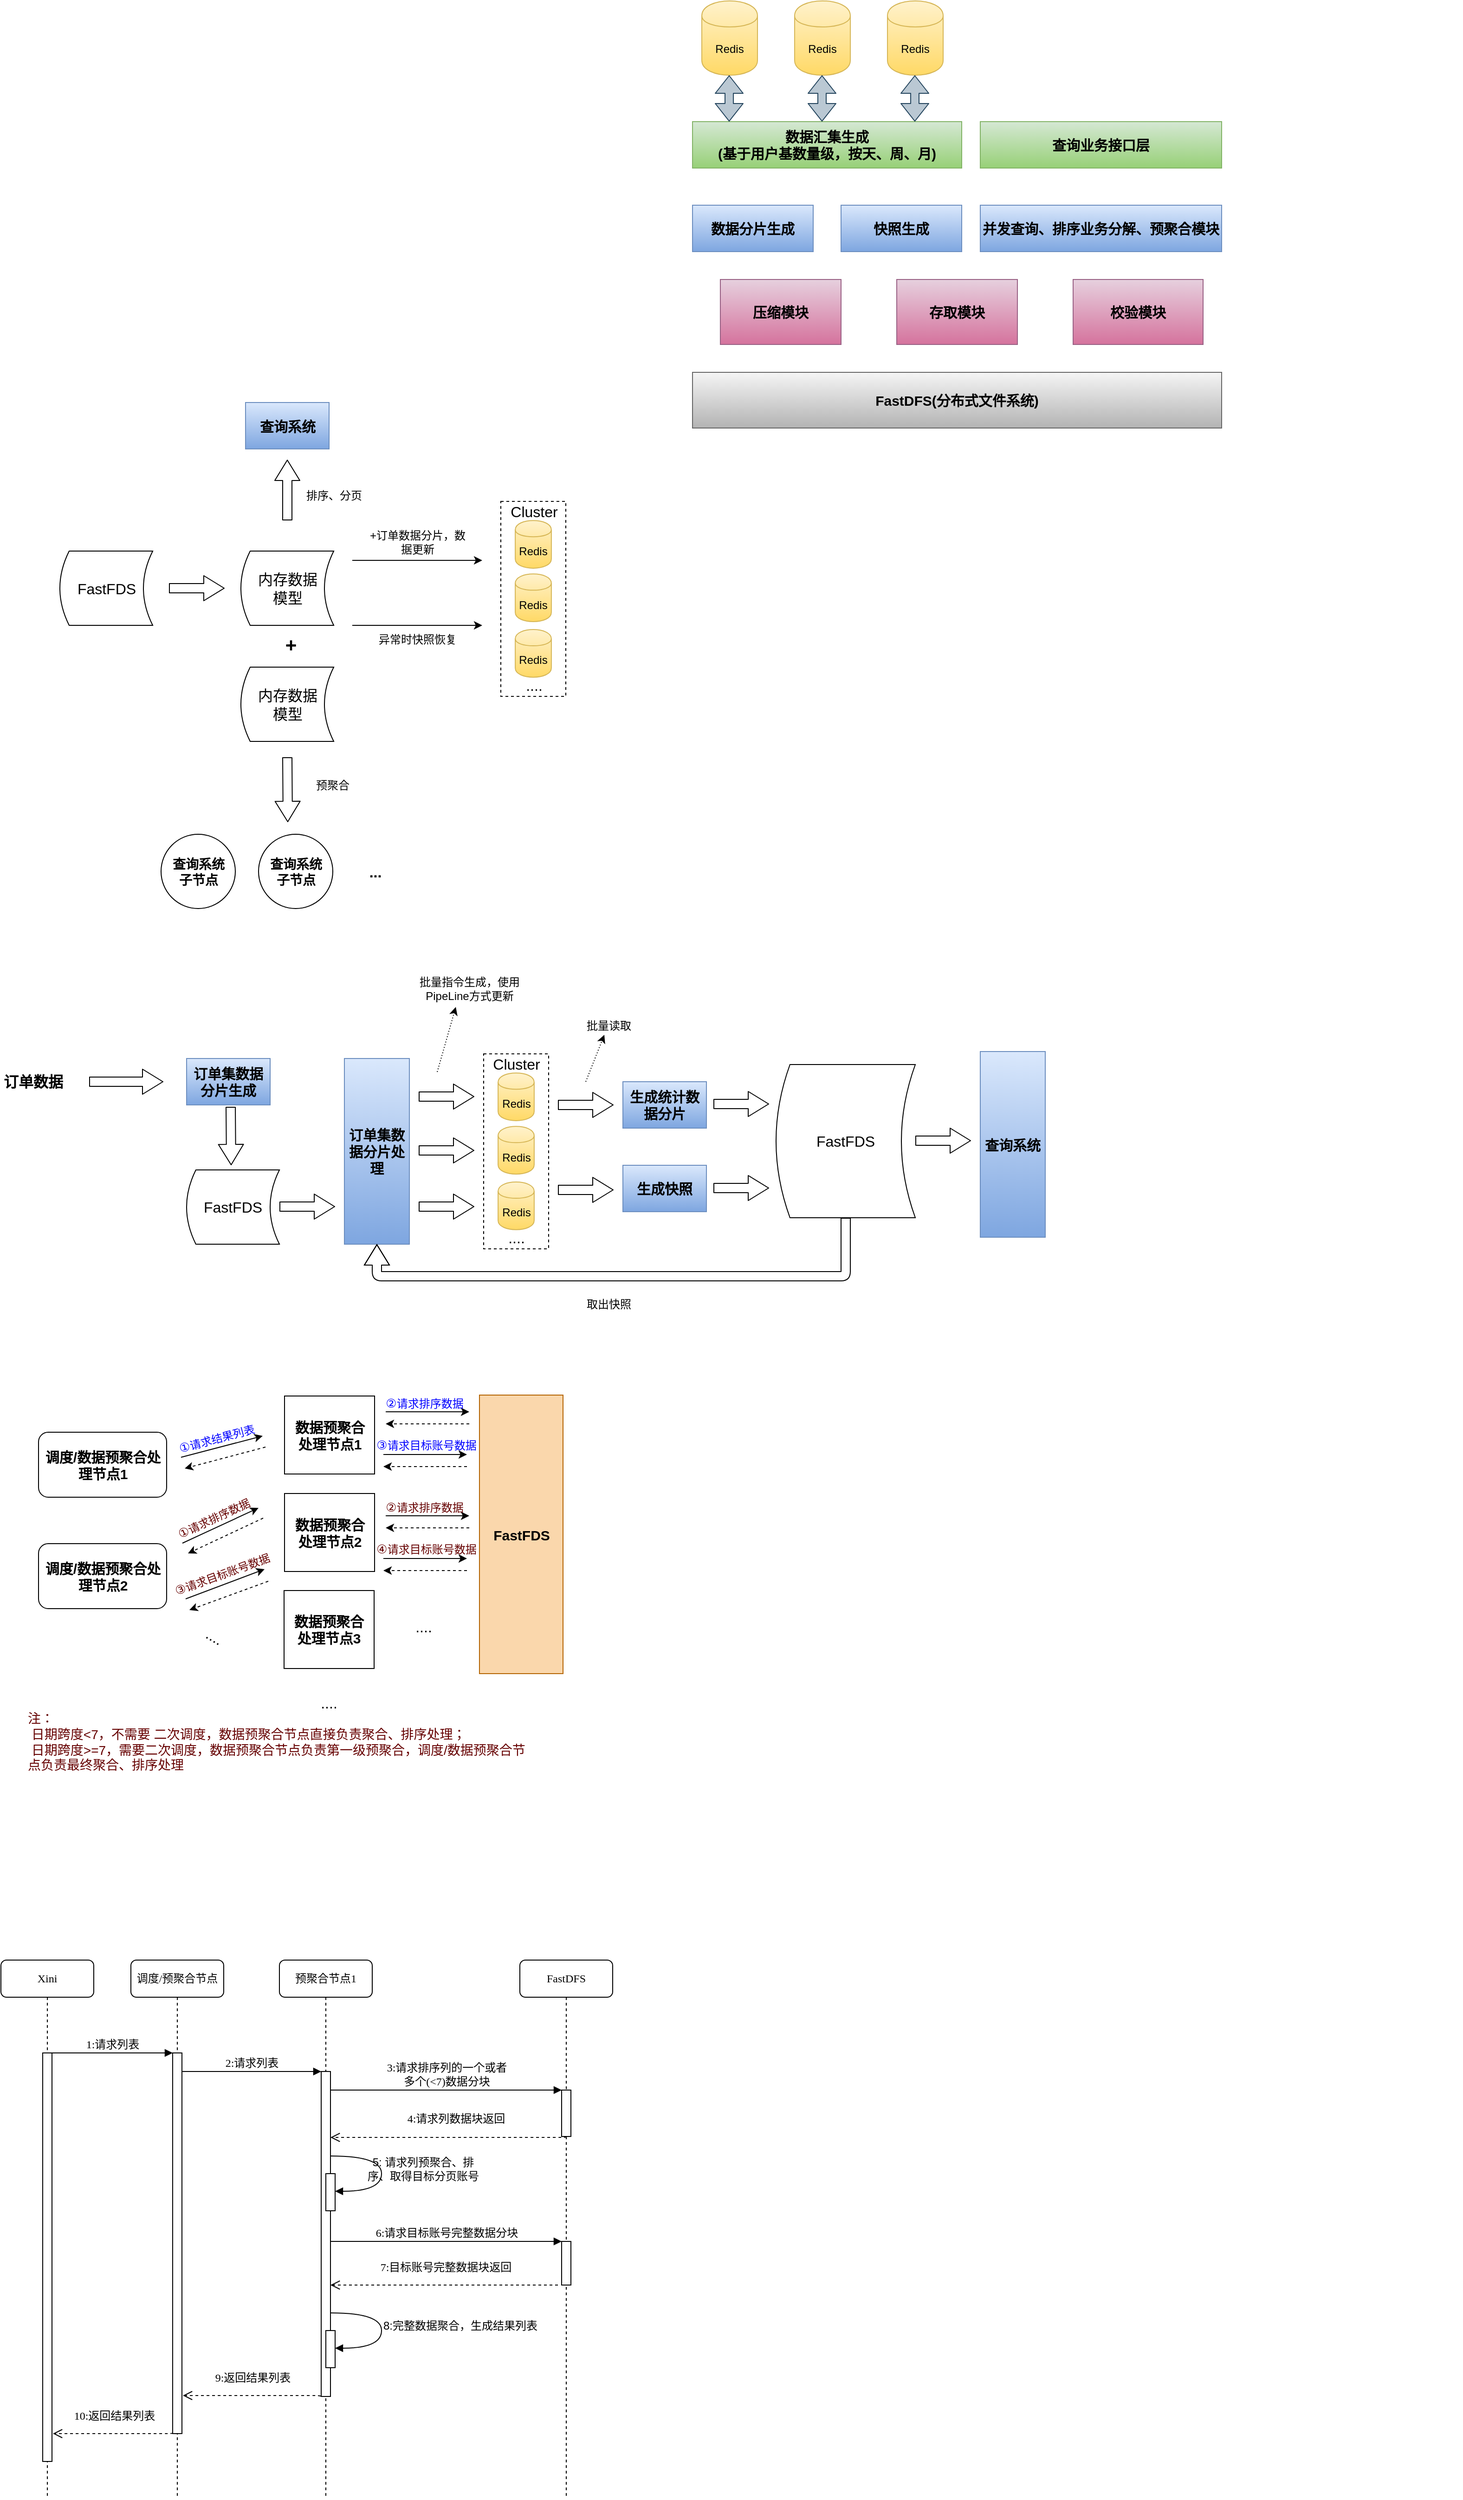 <mxfile version="11.0.1" type="github"><diagram name="Page-1" id="0783ab3e-0a74-02c8-0abd-f7b4e66b4bec"><mxGraphModel dx="1426" dy="826" grid="1" gridSize="10" guides="1" tooltips="1" connect="1" arrows="1" fold="1" page="1" pageScale="1" pageWidth="850" pageHeight="1100" background="#ffffff" math="0" shadow="0"><root><mxCell id="0"/><mxCell id="1" parent="0"/><mxCell id="mqlZycNvwAWosEQCrqFK-17" value="" style="group" parent="1" vertex="1" connectable="0"><mxGeometry x="840" y="5" width="570" height="460" as="geometry"/></mxCell><mxCell id="mqlZycNvwAWosEQCrqFK-1" value="&lt;b&gt;&lt;font style=&quot;font-size: 15px&quot;&gt;FastDFS(分布式文件系统)&lt;/font&gt;&lt;/b&gt;" style="rounded=0;whiteSpace=wrap;html=1;gradientColor=#b3b3b3;fillColor=#f5f5f5;strokeColor=#666666;" parent="mqlZycNvwAWosEQCrqFK-17" vertex="1"><mxGeometry y="400" width="570" height="60" as="geometry"/></mxCell><mxCell id="mqlZycNvwAWosEQCrqFK-2" value="&lt;font style=&quot;font-size: 15px&quot;&gt;&lt;b&gt;存取模块&lt;/b&gt;&lt;/font&gt;" style="rounded=0;whiteSpace=wrap;html=1;fillColor=#e6d0de;gradientColor=#d5739d;strokeColor=#996185;" parent="mqlZycNvwAWosEQCrqFK-17" vertex="1"><mxGeometry x="220" y="300" width="130" height="70" as="geometry"/></mxCell><mxCell id="mqlZycNvwAWosEQCrqFK-3" value="&lt;font style=&quot;font-size: 15px&quot;&gt;&lt;b&gt;压缩模块&lt;/b&gt;&lt;/font&gt;" style="rounded=0;whiteSpace=wrap;html=1;fillColor=#e6d0de;gradientColor=#d5739d;strokeColor=#996185;" parent="mqlZycNvwAWosEQCrqFK-17" vertex="1"><mxGeometry x="30" y="300" width="130" height="70" as="geometry"/></mxCell><mxCell id="mqlZycNvwAWosEQCrqFK-4" value="&lt;font style=&quot;font-size: 15px&quot;&gt;&lt;b&gt;校验模块&lt;/b&gt;&lt;/font&gt;" style="rounded=0;whiteSpace=wrap;html=1;fillColor=#e6d0de;gradientColor=#d5739d;strokeColor=#996185;" parent="mqlZycNvwAWosEQCrqFK-17" vertex="1"><mxGeometry x="410" y="300" width="140" height="70" as="geometry"/></mxCell><mxCell id="mqlZycNvwAWosEQCrqFK-5" value="&lt;b&gt;&lt;font style=&quot;font-size: 15px&quot;&gt;并发查询、排序业务分解、预聚合模块&lt;/font&gt;&lt;/b&gt;" style="rounded=0;whiteSpace=wrap;html=1;gradientColor=#7ea6e0;fillColor=#dae8fc;strokeColor=#6c8ebf;" parent="mqlZycNvwAWosEQCrqFK-17" vertex="1"><mxGeometry x="310" y="220" width="260" height="50" as="geometry"/></mxCell><mxCell id="mqlZycNvwAWosEQCrqFK-6" value="&lt;b&gt;&lt;font style=&quot;font-size: 15px&quot;&gt;查询业务接口层&lt;/font&gt;&lt;/b&gt;" style="rounded=0;whiteSpace=wrap;html=1;fillColor=#d5e8d4;strokeColor=#82b366;gradientColor=#97d077;" parent="mqlZycNvwAWosEQCrqFK-17" vertex="1"><mxGeometry x="310" y="130" width="260" height="50" as="geometry"/></mxCell><mxCell id="mqlZycNvwAWosEQCrqFK-8" value="&lt;span style=&quot;font-size: 15px&quot;&gt;&lt;b&gt;数据分片生成&lt;/b&gt;&lt;/span&gt;" style="rounded=0;whiteSpace=wrap;html=1;fillColor=#dae8fc;strokeColor=#6c8ebf;gradientColor=#7ea6e0;" parent="mqlZycNvwAWosEQCrqFK-17" vertex="1"><mxGeometry y="220" width="130" height="50" as="geometry"/></mxCell><mxCell id="mqlZycNvwAWosEQCrqFK-9" value="&lt;b&gt;&lt;font style=&quot;font-size: 15px&quot;&gt;数据汇集生成&lt;br&gt;&lt;/font&gt;&lt;/b&gt;&lt;b style=&quot;font-size: 15px&quot;&gt;(基于用户基数量级，按天、周、月)&lt;/b&gt;" style="rounded=0;whiteSpace=wrap;html=1;fillColor=#d5e8d4;strokeColor=#82b366;gradientColor=#97d077;" parent="mqlZycNvwAWosEQCrqFK-17" vertex="1"><mxGeometry y="130" width="290" height="50" as="geometry"/></mxCell><mxCell id="mqlZycNvwAWosEQCrqFK-10" value="&lt;span style=&quot;font-size: 15px&quot;&gt;&lt;b&gt;快照生成&lt;/b&gt;&lt;/span&gt;" style="rounded=0;whiteSpace=wrap;html=1;fillColor=#dae8fc;strokeColor=#6c8ebf;gradientColor=#7ea6e0;" parent="mqlZycNvwAWosEQCrqFK-17" vertex="1"><mxGeometry x="160" y="220" width="130" height="50" as="geometry"/></mxCell><mxCell id="mqlZycNvwAWosEQCrqFK-11" value="Redis" style="shape=cylinder;whiteSpace=wrap;html=1;boundedLbl=1;backgroundOutline=1;fillColor=#fff2cc;strokeColor=#d6b656;gradientColor=#ffd966;" parent="mqlZycNvwAWosEQCrqFK-17" vertex="1"><mxGeometry x="10" width="60" height="80" as="geometry"/></mxCell><mxCell id="mqlZycNvwAWosEQCrqFK-12" value="&lt;span style=&quot;white-space: normal&quot;&gt;Redis&lt;/span&gt;" style="shape=cylinder;whiteSpace=wrap;html=1;boundedLbl=1;backgroundOutline=1;fillColor=#fff2cc;strokeColor=#d6b656;gradientColor=#ffd966;" parent="mqlZycNvwAWosEQCrqFK-17" vertex="1"><mxGeometry x="110" width="60" height="80" as="geometry"/></mxCell><mxCell id="mqlZycNvwAWosEQCrqFK-13" value="&lt;span style=&quot;white-space: normal&quot;&gt;Redis&lt;/span&gt;" style="shape=cylinder;whiteSpace=wrap;html=1;boundedLbl=1;backgroundOutline=1;fillColor=#fff2cc;strokeColor=#d6b656;gradientColor=#ffd966;" parent="mqlZycNvwAWosEQCrqFK-17" vertex="1"><mxGeometry x="210" width="60" height="80" as="geometry"/></mxCell><mxCell id="mqlZycNvwAWosEQCrqFK-14" value="" style="shape=flexArrow;endArrow=classic;startArrow=classic;html=1;width=9;endSize=6;fillColor=#bac8d3;strokeColor=#23445d;" parent="mqlZycNvwAWosEQCrqFK-17" edge="1"><mxGeometry width="50" height="50" relative="1" as="geometry"><mxPoint x="39.5" y="130" as="sourcePoint"/><mxPoint x="39.5" y="80" as="targetPoint"/></mxGeometry></mxCell><mxCell id="mqlZycNvwAWosEQCrqFK-15" value="" style="shape=flexArrow;endArrow=classic;startArrow=classic;html=1;width=9;endSize=6;fillColor=#bac8d3;strokeColor=#23445d;" parent="mqlZycNvwAWosEQCrqFK-17" edge="1"><mxGeometry width="50" height="50" relative="1" as="geometry"><mxPoint x="139.5" y="130" as="sourcePoint"/><mxPoint x="139.5" y="80" as="targetPoint"/></mxGeometry></mxCell><mxCell id="mqlZycNvwAWosEQCrqFK-16" value="" style="shape=flexArrow;endArrow=classic;startArrow=classic;html=1;width=9;endSize=6;fillColor=#bac8d3;strokeColor=#23445d;" parent="mqlZycNvwAWosEQCrqFK-17" edge="1"><mxGeometry width="50" height="50" relative="1" as="geometry"><mxPoint x="239.5" y="130" as="sourcePoint"/><mxPoint x="239.5" y="80" as="targetPoint"/></mxGeometry></mxCell><mxCell id="mqlZycNvwAWosEQCrqFK-73" value="" style="group" parent="1" vertex="1" connectable="0"><mxGeometry x="95" y="1058.5" width="1574" height="1028" as="geometry"/></mxCell><mxCell id="mqlZycNvwAWosEQCrqFK-19" value="" style="shape=flexArrow;endArrow=classic;html=1;endWidth=16;endSize=7;" parent="mqlZycNvwAWosEQCrqFK-73" edge="1"><mxGeometry width="50" height="50" relative="1" as="geometry"><mxPoint x="95" y="110.5" as="sourcePoint"/><mxPoint x="175" y="110.5" as="targetPoint"/></mxGeometry></mxCell><mxCell id="mqlZycNvwAWosEQCrqFK-20" value="订单数据" style="text;html=1;strokeColor=none;fillColor=none;align=center;verticalAlign=middle;whiteSpace=wrap;rounded=0;fontSize=16;fontStyle=1" parent="mqlZycNvwAWosEQCrqFK-73" vertex="1"><mxGeometry y="100.5" width="70" height="20" as="geometry"/></mxCell><mxCell id="mqlZycNvwAWosEQCrqFK-37" value="&lt;span style=&quot;font-size: 15px&quot;&gt;&lt;b&gt;订单集数据分片生成&lt;/b&gt;&lt;/span&gt;" style="rounded=0;whiteSpace=wrap;html=1;fillColor=#dae8fc;strokeColor=#6c8ebf;gradientColor=#7ea6e0;" parent="mqlZycNvwAWosEQCrqFK-73" vertex="1"><mxGeometry x="200" y="85.5" width="90" height="50" as="geometry"/></mxCell><mxCell id="mqlZycNvwAWosEQCrqFK-39" value="FastFDS" style="shape=dataStorage;whiteSpace=wrap;html=1;fillColor=none;gradientColor=none;fontSize=16;" parent="mqlZycNvwAWosEQCrqFK-73" vertex="1"><mxGeometry x="200" y="205.5" width="100" height="80" as="geometry"/></mxCell><mxCell id="mqlZycNvwAWosEQCrqFK-42" value="" style="shape=flexArrow;endArrow=classic;html=1;endWidth=16;endSize=7;" parent="mqlZycNvwAWosEQCrqFK-73" edge="1"><mxGeometry width="50" height="50" relative="1" as="geometry"><mxPoint x="247.5" y="137.5" as="sourcePoint"/><mxPoint x="248" y="200.5" as="targetPoint"/></mxGeometry></mxCell><mxCell id="mqlZycNvwAWosEQCrqFK-43" value="&lt;span style=&quot;font-size: 15px&quot;&gt;&lt;b&gt;订单集数据分片处理&lt;/b&gt;&lt;/span&gt;" style="rounded=0;whiteSpace=wrap;html=1;fillColor=#dae8fc;strokeColor=#6c8ebf;gradientColor=#7ea6e0;" parent="mqlZycNvwAWosEQCrqFK-73" vertex="1"><mxGeometry x="370" y="85.5" width="70" height="200" as="geometry"/></mxCell><mxCell id="mqlZycNvwAWosEQCrqFK-51" value="" style="group" parent="mqlZycNvwAWosEQCrqFK-73" vertex="1" connectable="0"><mxGeometry x="520" y="80.5" width="70" height="210" as="geometry"/></mxCell><mxCell id="mqlZycNvwAWosEQCrqFK-44" value="Redis" style="shape=cylinder;whiteSpace=wrap;html=1;boundedLbl=1;backgroundOutline=1;fillColor=#fff2cc;strokeColor=#d6b656;gradientColor=#ffd966;" parent="mqlZycNvwAWosEQCrqFK-51" vertex="1"><mxGeometry x="15.556" y="20.611" width="38.889" height="51.333" as="geometry"/></mxCell><mxCell id="mqlZycNvwAWosEQCrqFK-45" value="Redis" style="shape=cylinder;whiteSpace=wrap;html=1;boundedLbl=1;backgroundOutline=1;fillColor=#fff2cc;strokeColor=#d6b656;gradientColor=#ffd966;" parent="mqlZycNvwAWosEQCrqFK-51" vertex="1"><mxGeometry x="15.556" y="78.167" width="38.889" height="51.333" as="geometry"/></mxCell><mxCell id="mqlZycNvwAWosEQCrqFK-46" value="Redis" style="shape=cylinder;whiteSpace=wrap;html=1;boundedLbl=1;backgroundOutline=1;fillColor=#fff2cc;strokeColor=#d6b656;gradientColor=#ffd966;" parent="mqlZycNvwAWosEQCrqFK-51" vertex="1"><mxGeometry x="15.556" y="138.056" width="38.889" height="51.333" as="geometry"/></mxCell><mxCell id="mqlZycNvwAWosEQCrqFK-47" value="" style="rounded=0;whiteSpace=wrap;html=1;fillColor=none;gradientColor=none;fontSize=16;dashed=1;" parent="mqlZycNvwAWosEQCrqFK-51" vertex="1"><mxGeometry width="70" height="210" as="geometry"/></mxCell><mxCell id="mqlZycNvwAWosEQCrqFK-48" value="...." style="text;html=1;strokeColor=none;fillColor=none;align=center;verticalAlign=middle;whiteSpace=wrap;rounded=0;dashed=1;fontSize=16;" parent="mqlZycNvwAWosEQCrqFK-51" vertex="1"><mxGeometry x="20.222" y="189.778" width="31.111" height="15.556" as="geometry"/></mxCell><mxCell id="mqlZycNvwAWosEQCrqFK-50" value="Cluster" style="text;html=1;strokeColor=none;fillColor=none;align=center;verticalAlign=middle;whiteSpace=wrap;rounded=0;dashed=1;fontSize=16;" parent="mqlZycNvwAWosEQCrqFK-51" vertex="1"><mxGeometry x="20.222" y="3.5" width="31.111" height="15.556" as="geometry"/></mxCell><mxCell id="mqlZycNvwAWosEQCrqFK-52" value="" style="shape=flexArrow;endArrow=classic;html=1;endWidth=16;endSize=7;" parent="mqlZycNvwAWosEQCrqFK-73" edge="1"><mxGeometry width="50" height="50" relative="1" as="geometry"><mxPoint x="450" y="126.5" as="sourcePoint"/><mxPoint x="510" y="126.5" as="targetPoint"/></mxGeometry></mxCell><mxCell id="mqlZycNvwAWosEQCrqFK-53" value="" style="shape=flexArrow;endArrow=classic;html=1;endWidth=16;endSize=7;" parent="mqlZycNvwAWosEQCrqFK-73" edge="1"><mxGeometry width="50" height="50" relative="1" as="geometry"><mxPoint x="450" y="184.5" as="sourcePoint"/><mxPoint x="510" y="184.5" as="targetPoint"/></mxGeometry></mxCell><mxCell id="mqlZycNvwAWosEQCrqFK-54" value="" style="shape=flexArrow;endArrow=classic;html=1;endWidth=16;endSize=7;" parent="mqlZycNvwAWosEQCrqFK-73" edge="1"><mxGeometry width="50" height="50" relative="1" as="geometry"><mxPoint x="450" y="245" as="sourcePoint"/><mxPoint x="510" y="245" as="targetPoint"/></mxGeometry></mxCell><mxCell id="mqlZycNvwAWosEQCrqFK-55" value="" style="shape=flexArrow;endArrow=classic;html=1;endWidth=16;endSize=7;" parent="mqlZycNvwAWosEQCrqFK-73" edge="1"><mxGeometry width="50" height="50" relative="1" as="geometry"><mxPoint x="300" y="245" as="sourcePoint"/><mxPoint x="360" y="245" as="targetPoint"/></mxGeometry></mxCell><mxCell id="mqlZycNvwAWosEQCrqFK-56" value="" style="endArrow=classic;html=1;fontSize=16;dashed=1;dashPattern=1 2;" parent="mqlZycNvwAWosEQCrqFK-73" edge="1"><mxGeometry width="50" height="50" relative="1" as="geometry"><mxPoint x="470" y="100" as="sourcePoint"/><mxPoint x="490" y="30" as="targetPoint"/></mxGeometry></mxCell><mxCell id="mqlZycNvwAWosEQCrqFK-58" value="批量指令生成，使用PipeLine方式更新" style="text;html=1;strokeColor=none;fillColor=none;align=center;verticalAlign=middle;whiteSpace=wrap;rounded=0;dashed=1;fontSize=12;" parent="mqlZycNvwAWosEQCrqFK-73" vertex="1"><mxGeometry x="450" width="110" height="20" as="geometry"/></mxCell><mxCell id="mqlZycNvwAWosEQCrqFK-59" value="FastFDS" style="shape=dataStorage;whiteSpace=wrap;html=1;fillColor=none;gradientColor=none;fontSize=16;" parent="mqlZycNvwAWosEQCrqFK-73" vertex="1"><mxGeometry x="835" y="92" width="150" height="165" as="geometry"/></mxCell><mxCell id="mqlZycNvwAWosEQCrqFK-60" value="&lt;span style=&quot;font-size: 15px&quot;&gt;&lt;b&gt;生成快照&lt;/b&gt;&lt;/span&gt;" style="rounded=0;whiteSpace=wrap;html=1;fillColor=#dae8fc;strokeColor=#6c8ebf;gradientColor=#7ea6e0;" parent="mqlZycNvwAWosEQCrqFK-73" vertex="1"><mxGeometry x="670" y="200.5" width="90" height="50" as="geometry"/></mxCell><mxCell id="mqlZycNvwAWosEQCrqFK-61" value="&lt;span style=&quot;font-size: 15px&quot;&gt;&lt;b&gt;生成统计数据分片&lt;/b&gt;&lt;/span&gt;" style="rounded=0;whiteSpace=wrap;html=1;fillColor=#dae8fc;strokeColor=#6c8ebf;gradientColor=#7ea6e0;" parent="mqlZycNvwAWosEQCrqFK-73" vertex="1"><mxGeometry x="670" y="110.5" width="90" height="50" as="geometry"/></mxCell><mxCell id="mqlZycNvwAWosEQCrqFK-63" value="" style="shape=flexArrow;endArrow=classic;html=1;endWidth=16;endSize=7;" parent="mqlZycNvwAWosEQCrqFK-73" edge="1"><mxGeometry width="50" height="50" relative="1" as="geometry"><mxPoint x="600" y="135.5" as="sourcePoint"/><mxPoint x="660" y="135.5" as="targetPoint"/></mxGeometry></mxCell><mxCell id="mqlZycNvwAWosEQCrqFK-64" value="" style="shape=flexArrow;endArrow=classic;html=1;endWidth=16;endSize=7;" parent="mqlZycNvwAWosEQCrqFK-73" edge="1"><mxGeometry width="50" height="50" relative="1" as="geometry"><mxPoint x="600" y="227" as="sourcePoint"/><mxPoint x="660" y="227" as="targetPoint"/></mxGeometry></mxCell><mxCell id="mqlZycNvwAWosEQCrqFK-65" value="" style="endArrow=classic;html=1;fontSize=16;dashed=1;dashPattern=1 2;" parent="mqlZycNvwAWosEQCrqFK-73" edge="1"><mxGeometry width="50" height="50" relative="1" as="geometry"><mxPoint x="630" y="110.5" as="sourcePoint"/><mxPoint x="650" y="60" as="targetPoint"/></mxGeometry></mxCell><mxCell id="mqlZycNvwAWosEQCrqFK-66" value="批量读取" style="text;html=1;strokeColor=none;fillColor=none;align=center;verticalAlign=middle;whiteSpace=wrap;rounded=0;dashed=1;fontSize=12;" parent="mqlZycNvwAWosEQCrqFK-73" vertex="1"><mxGeometry x="620" y="40" width="70" height="20" as="geometry"/></mxCell><mxCell id="mqlZycNvwAWosEQCrqFK-67" value="" style="shape=flexArrow;endArrow=classic;html=1;endWidth=16;endSize=7;" parent="mqlZycNvwAWosEQCrqFK-73" edge="1"><mxGeometry width="50" height="50" relative="1" as="geometry"><mxPoint x="767.5" y="225" as="sourcePoint"/><mxPoint x="827.5" y="225" as="targetPoint"/></mxGeometry></mxCell><mxCell id="mqlZycNvwAWosEQCrqFK-68" value="" style="shape=flexArrow;endArrow=classic;html=1;endWidth=16;endSize=7;" parent="mqlZycNvwAWosEQCrqFK-73" edge="1"><mxGeometry width="50" height="50" relative="1" as="geometry"><mxPoint x="767.5" y="134.5" as="sourcePoint"/><mxPoint x="827.5" y="134.5" as="targetPoint"/></mxGeometry></mxCell><mxCell id="mqlZycNvwAWosEQCrqFK-69" value="" style="shape=flexArrow;endArrow=classic;html=1;endWidth=16;endSize=7;exitX=0.5;exitY=1;exitDx=0;exitDy=0;entryX=0.5;entryY=1;entryDx=0;entryDy=0;" parent="mqlZycNvwAWosEQCrqFK-73" source="mqlZycNvwAWosEQCrqFK-59" target="mqlZycNvwAWosEQCrqFK-43" edge="1"><mxGeometry width="50" height="50" relative="1" as="geometry"><mxPoint x="675" y="330" as="sourcePoint"/><mxPoint x="755" y="330" as="targetPoint"/><Array as="points"><mxPoint x="910" y="320"/><mxPoint x="660" y="320"/><mxPoint x="405" y="320"/></Array></mxGeometry></mxCell><mxCell id="mqlZycNvwAWosEQCrqFK-70" value="取出快照" style="text;html=1;strokeColor=none;fillColor=none;align=center;verticalAlign=middle;whiteSpace=wrap;rounded=0;dashed=1;fontSize=12;" parent="mqlZycNvwAWosEQCrqFK-73" vertex="1"><mxGeometry x="620" y="340" width="70" height="20" as="geometry"/></mxCell><mxCell id="mqlZycNvwAWosEQCrqFK-71" value="&lt;span style=&quot;font-size: 15px&quot;&gt;&lt;b&gt;查询系统&lt;/b&gt;&lt;/span&gt;" style="rounded=0;whiteSpace=wrap;html=1;fillColor=#dae8fc;strokeColor=#6c8ebf;gradientColor=#7ea6e0;" parent="mqlZycNvwAWosEQCrqFK-73" vertex="1"><mxGeometry x="1055" y="78" width="70" height="200" as="geometry"/></mxCell><mxCell id="mqlZycNvwAWosEQCrqFK-72" value="" style="shape=flexArrow;endArrow=classic;html=1;endWidth=16;endSize=7;" parent="mqlZycNvwAWosEQCrqFK-73" edge="1"><mxGeometry width="50" height="50" relative="1" as="geometry"><mxPoint x="985" y="174" as="sourcePoint"/><mxPoint x="1045" y="174" as="targetPoint"/></mxGeometry></mxCell><mxCell id="r1ixMxYUY5aXIbaSl_SM-2" value="" style="group" vertex="1" connectable="0" parent="mqlZycNvwAWosEQCrqFK-73"><mxGeometry y="1056.5" width="659" height="580" as="geometry"/></mxCell><mxCell id="r1ixMxYUY5aXIbaSl_SM-3" value="调度/预聚合节点" style="shape=umlLifeline;perimeter=lifelinePerimeter;whiteSpace=wrap;html=1;container=1;collapsible=0;recursiveResize=0;outlineConnect=0;rounded=1;shadow=0;comic=0;labelBackgroundColor=none;strokeColor=#000000;strokeWidth=1;fillColor=#FFFFFF;fontFamily=Verdana;fontSize=12;fontColor=#000000;align=center;" vertex="1" parent="r1ixMxYUY5aXIbaSl_SM-2"><mxGeometry x="140" width="100" height="580" as="geometry"/></mxCell><mxCell id="r1ixMxYUY5aXIbaSl_SM-4" value="" style="html=1;points=[];perimeter=orthogonalPerimeter;rounded=0;shadow=0;comic=0;labelBackgroundColor=none;strokeColor=#000000;strokeWidth=1;fillColor=#FFFFFF;fontFamily=Verdana;fontSize=12;fontColor=#000000;align=center;" vertex="1" parent="r1ixMxYUY5aXIbaSl_SM-3"><mxGeometry x="45" y="100" width="10" height="410" as="geometry"/></mxCell><mxCell id="r1ixMxYUY5aXIbaSl_SM-5" value="预聚合节点1" style="shape=umlLifeline;perimeter=lifelinePerimeter;whiteSpace=wrap;html=1;container=1;collapsible=0;recursiveResize=0;outlineConnect=0;rounded=1;shadow=0;comic=0;labelBackgroundColor=none;strokeColor=#000000;strokeWidth=1;fillColor=#FFFFFF;fontFamily=Verdana;fontSize=12;fontColor=#000000;align=center;" vertex="1" parent="r1ixMxYUY5aXIbaSl_SM-2"><mxGeometry x="300" width="100" height="580" as="geometry"/></mxCell><mxCell id="r1ixMxYUY5aXIbaSl_SM-6" value="" style="html=1;points=[];perimeter=orthogonalPerimeter;rounded=0;shadow=0;comic=0;labelBackgroundColor=none;strokeColor=#000000;strokeWidth=1;fillColor=#FFFFFF;fontFamily=Verdana;fontSize=12;fontColor=#000000;align=center;" vertex="1" parent="r1ixMxYUY5aXIbaSl_SM-5"><mxGeometry x="45" y="120" width="10" height="350" as="geometry"/></mxCell><mxCell id="r1ixMxYUY5aXIbaSl_SM-7" value="FastDFS" style="shape=umlLifeline;perimeter=lifelinePerimeter;whiteSpace=wrap;html=1;container=1;collapsible=0;recursiveResize=0;outlineConnect=0;rounded=1;shadow=0;comic=0;labelBackgroundColor=none;strokeColor=#000000;strokeWidth=1;fillColor=#FFFFFF;fontFamily=Verdana;fontSize=12;fontColor=#000000;align=center;" vertex="1" parent="r1ixMxYUY5aXIbaSl_SM-2"><mxGeometry x="559" width="100" height="580" as="geometry"/></mxCell><mxCell id="r1ixMxYUY5aXIbaSl_SM-8" value="" style="html=1;points=[];perimeter=orthogonalPerimeter;rounded=0;shadow=0;comic=0;labelBackgroundColor=none;strokeColor=#000000;strokeWidth=1;fillColor=#FFFFFF;fontFamily=Verdana;fontSize=12;fontColor=#000000;align=center;" vertex="1" parent="r1ixMxYUY5aXIbaSl_SM-7"><mxGeometry x="45" y="303" width="10" height="47" as="geometry"/></mxCell><mxCell id="r1ixMxYUY5aXIbaSl_SM-9" value="Xini" style="shape=umlLifeline;perimeter=lifelinePerimeter;whiteSpace=wrap;html=1;container=1;collapsible=0;recursiveResize=0;outlineConnect=0;rounded=1;shadow=0;comic=0;labelBackgroundColor=none;strokeColor=#000000;strokeWidth=1;fillColor=#FFFFFF;fontFamily=Verdana;fontSize=12;fontColor=#000000;align=center;" vertex="1" parent="r1ixMxYUY5aXIbaSl_SM-2"><mxGeometry width="100" height="580" as="geometry"/></mxCell><mxCell id="r1ixMxYUY5aXIbaSl_SM-10" value="" style="html=1;points=[];perimeter=orthogonalPerimeter;rounded=0;shadow=0;comic=0;labelBackgroundColor=none;strokeColor=#000000;strokeWidth=1;fillColor=#FFFFFF;fontFamily=Verdana;fontSize=12;fontColor=#000000;align=center;" vertex="1" parent="r1ixMxYUY5aXIbaSl_SM-9"><mxGeometry x="45" y="100" width="10" height="440" as="geometry"/></mxCell><mxCell id="r1ixMxYUY5aXIbaSl_SM-11" value="" style="html=1;points=[];perimeter=orthogonalPerimeter;rounded=0;shadow=0;comic=0;labelBackgroundColor=none;strokeColor=#000000;strokeWidth=1;fillColor=#FFFFFF;fontFamily=Verdana;fontSize=12;fontColor=#000000;align=center;" vertex="1" parent="r1ixMxYUY5aXIbaSl_SM-2"><mxGeometry x="604" y="140" width="10" height="50" as="geometry"/></mxCell><mxCell id="r1ixMxYUY5aXIbaSl_SM-12" value="3:请求排序列的一个或者&lt;br&gt;多个(&amp;lt;7)数据分块" style="html=1;verticalAlign=bottom;endArrow=block;labelBackgroundColor=none;fontFamily=Verdana;fontSize=12;edgeStyle=elbowEdgeStyle;elbow=vertical;" edge="1" parent="r1ixMxYUY5aXIbaSl_SM-2" source="r1ixMxYUY5aXIbaSl_SM-6" target="r1ixMxYUY5aXIbaSl_SM-11"><mxGeometry relative="1" as="geometry"><mxPoint x="410" y="140" as="sourcePoint"/><Array as="points"><mxPoint x="360" y="140"/></Array></mxGeometry></mxCell><mxCell id="r1ixMxYUY5aXIbaSl_SM-13" value="4:请求列数据块返回" style="html=1;verticalAlign=bottom;endArrow=open;dashed=1;endSize=8;labelBackgroundColor=none;fontFamily=Verdana;fontSize=12;edgeStyle=elbowEdgeStyle;elbow=vertical;" edge="1" parent="r1ixMxYUY5aXIbaSl_SM-2" source="r1ixMxYUY5aXIbaSl_SM-11"><mxGeometry x="-0.059" y="-11" relative="1" as="geometry"><mxPoint x="355" y="191" as="targetPoint"/><Array as="points"><mxPoint x="510" y="191"/><mxPoint x="596" y="171"/></Array><mxPoint x="530" y="181" as="sourcePoint"/><mxPoint as="offset"/></mxGeometry></mxCell><mxCell id="r1ixMxYUY5aXIbaSl_SM-14" value="1:请求列表" style="html=1;verticalAlign=bottom;endArrow=block;entryX=0;entryY=0;labelBackgroundColor=none;fontFamily=Verdana;fontSize=12;edgeStyle=elbowEdgeStyle;elbow=vertical;" edge="1" parent="r1ixMxYUY5aXIbaSl_SM-2" source="r1ixMxYUY5aXIbaSl_SM-10" target="r1ixMxYUY5aXIbaSl_SM-4"><mxGeometry relative="1" as="geometry"><mxPoint x="120" y="110" as="sourcePoint"/></mxGeometry></mxCell><mxCell id="r1ixMxYUY5aXIbaSl_SM-15" value="2:请求列表" style="html=1;verticalAlign=bottom;endArrow=block;entryX=0;entryY=0;labelBackgroundColor=none;fontFamily=Verdana;fontSize=12;edgeStyle=elbowEdgeStyle;elbow=vertical;" edge="1" parent="r1ixMxYUY5aXIbaSl_SM-2" source="r1ixMxYUY5aXIbaSl_SM-4" target="r1ixMxYUY5aXIbaSl_SM-6"><mxGeometry relative="1" as="geometry"><mxPoint x="270" y="120" as="sourcePoint"/></mxGeometry></mxCell><mxCell id="r1ixMxYUY5aXIbaSl_SM-16" value="" style="html=1;points=[];perimeter=orthogonalPerimeter;rounded=0;shadow=0;comic=0;labelBackgroundColor=none;strokeColor=#000000;strokeWidth=1;fillColor=#FFFFFF;fontFamily=Verdana;fontSize=12;fontColor=#000000;align=center;" vertex="1" parent="r1ixMxYUY5aXIbaSl_SM-2"><mxGeometry x="350" y="230" width="10" height="40" as="geometry"/></mxCell><mxCell id="r1ixMxYUY5aXIbaSl_SM-17" value="" style="html=1;verticalAlign=bottom;endArrow=block;labelBackgroundColor=none;fontFamily=Verdana;fontSize=12;elbow=vertical;edgeStyle=orthogonalEdgeStyle;curved=1;entryX=1;entryY=0.286;entryPerimeter=0;exitX=1.038;exitY=0.345;exitPerimeter=0;" edge="1" parent="r1ixMxYUY5aXIbaSl_SM-2"><mxGeometry relative="1" as="geometry"><mxPoint x="355" y="211" as="sourcePoint"/><mxPoint x="360" y="249" as="targetPoint"/><Array as="points"><mxPoint x="410" y="211"/><mxPoint x="410" y="249"/></Array></mxGeometry></mxCell><mxCell id="r1ixMxYUY5aXIbaSl_SM-18" value="5: 请求列预聚合、排序、取得目标分页账号" style="text;html=1;strokeColor=none;fillColor=none;align=center;verticalAlign=middle;whiteSpace=wrap;rounded=0;" vertex="1" parent="r1ixMxYUY5aXIbaSl_SM-2"><mxGeometry x="390" y="215" width="130" height="20" as="geometry"/></mxCell><mxCell id="r1ixMxYUY5aXIbaSl_SM-19" value="6:请求目标账号完整数据分块" style="html=1;verticalAlign=bottom;endArrow=block;labelBackgroundColor=none;fontFamily=Verdana;fontSize=12;edgeStyle=elbowEdgeStyle;elbow=vertical;" edge="1" parent="r1ixMxYUY5aXIbaSl_SM-2"><mxGeometry relative="1" as="geometry"><mxPoint x="355" y="303" as="sourcePoint"/><Array as="points"><mxPoint x="520" y="303"/><mxPoint x="360" y="133"/></Array><mxPoint x="604" y="303" as="targetPoint"/></mxGeometry></mxCell><mxCell id="r1ixMxYUY5aXIbaSl_SM-20" value="7:目标账号完整数据块返回" style="html=1;verticalAlign=bottom;endArrow=open;dashed=1;endSize=8;labelBackgroundColor=none;fontFamily=Verdana;fontSize=12;edgeStyle=elbowEdgeStyle;elbow=vertical;" edge="1" parent="r1ixMxYUY5aXIbaSl_SM-2" target="r1ixMxYUY5aXIbaSl_SM-6"><mxGeometry x="-0.008" y="-10" relative="1" as="geometry"><mxPoint x="380" y="350" as="targetPoint"/><Array as="points"><mxPoint x="500" y="350"/><mxPoint x="510" y="181"/><mxPoint x="596" y="161"/></Array><mxPoint x="600" y="350" as="sourcePoint"/><mxPoint as="offset"/></mxGeometry></mxCell><mxCell id="r1ixMxYUY5aXIbaSl_SM-21" value="" style="html=1;points=[];perimeter=orthogonalPerimeter;rounded=0;shadow=0;comic=0;labelBackgroundColor=none;strokeColor=#000000;strokeWidth=1;fillColor=#FFFFFF;fontFamily=Verdana;fontSize=12;fontColor=#000000;align=center;" vertex="1" parent="r1ixMxYUY5aXIbaSl_SM-2"><mxGeometry x="350" y="399" width="10" height="40" as="geometry"/></mxCell><mxCell id="r1ixMxYUY5aXIbaSl_SM-22" value="" style="html=1;verticalAlign=bottom;endArrow=block;labelBackgroundColor=none;fontFamily=Verdana;fontSize=12;elbow=vertical;edgeStyle=orthogonalEdgeStyle;curved=1;entryX=1;entryY=0.286;entryPerimeter=0;exitX=1.038;exitY=0.345;exitPerimeter=0;" edge="1" parent="r1ixMxYUY5aXIbaSl_SM-2"><mxGeometry relative="1" as="geometry"><mxPoint x="355" y="380" as="sourcePoint"/><mxPoint x="360" y="418" as="targetPoint"/><Array as="points"><mxPoint x="410" y="380"/><mxPoint x="410" y="418"/></Array></mxGeometry></mxCell><mxCell id="r1ixMxYUY5aXIbaSl_SM-23" value="8:完整数据聚合，生成结果列表" style="text;html=1;strokeColor=none;fillColor=none;align=center;verticalAlign=middle;whiteSpace=wrap;rounded=0;" vertex="1" parent="r1ixMxYUY5aXIbaSl_SM-2"><mxGeometry x="390" y="384" width="210" height="20" as="geometry"/></mxCell><mxCell id="r1ixMxYUY5aXIbaSl_SM-24" value="9:返回结果列表" style="html=1;verticalAlign=bottom;endArrow=open;dashed=1;endSize=8;labelBackgroundColor=none;fontFamily=Verdana;fontSize=12;edgeStyle=elbowEdgeStyle;elbow=vertical;exitX=0.3;exitY=1;exitDx=0;exitDy=0;exitPerimeter=0;" edge="1" parent="r1ixMxYUY5aXIbaSl_SM-2"><mxGeometry x="-0.008" y="-10" relative="1" as="geometry"><mxPoint x="196" y="469" as="targetPoint"/><Array as="points"><mxPoint x="266" y="469"/><mxPoint x="506" y="181"/><mxPoint x="592" y="161"/></Array><mxPoint x="344" y="470" as="sourcePoint"/><mxPoint as="offset"/></mxGeometry></mxCell><mxCell id="r1ixMxYUY5aXIbaSl_SM-25" value="10:返回结果列表" style="html=1;verticalAlign=bottom;endArrow=open;dashed=1;endSize=8;labelBackgroundColor=none;fontFamily=Verdana;fontSize=12;edgeStyle=elbowEdgeStyle;elbow=vertical;exitX=0.4;exitY=0.998;exitDx=0;exitDy=0;exitPerimeter=0;" edge="1" parent="r1ixMxYUY5aXIbaSl_SM-2"><mxGeometry x="-0.008" y="-10" relative="1" as="geometry"><mxPoint x="56" y="510" as="targetPoint"/><Array as="points"><mxPoint x="166" y="510"/><mxPoint x="361" y="212"/><mxPoint x="447" y="192"/></Array><mxPoint x="185" y="509" as="sourcePoint"/><mxPoint as="offset"/></mxGeometry></mxCell><mxCell id="e0dmH1IU4WeUVrIOpgpK-64" value="" style="group" parent="1" vertex="1" connectable="0"><mxGeometry x="158.5" y="437.5" width="545" height="545" as="geometry"/></mxCell><mxCell id="e0dmH1IU4WeUVrIOpgpK-4" value="FastFDS" style="shape=dataStorage;whiteSpace=wrap;html=1;fillColor=none;gradientColor=none;fontSize=16;" parent="e0dmH1IU4WeUVrIOpgpK-64" vertex="1"><mxGeometry y="160" width="100" height="80" as="geometry"/></mxCell><mxCell id="e0dmH1IU4WeUVrIOpgpK-5" value="内存数据&lt;br&gt;模型" style="shape=dataStorage;whiteSpace=wrap;html=1;fillColor=none;gradientColor=none;fontSize=16;" parent="e0dmH1IU4WeUVrIOpgpK-64" vertex="1"><mxGeometry x="195" y="160" width="100" height="80" as="geometry"/></mxCell><mxCell id="e0dmH1IU4WeUVrIOpgpK-6" value="+订单数据分片，数据更新" style="text;html=1;strokeColor=none;fillColor=none;align=center;verticalAlign=middle;whiteSpace=wrap;rounded=0;dashed=1;fontSize=12;" parent="e0dmH1IU4WeUVrIOpgpK-64" vertex="1"><mxGeometry x="330" y="140" width="110" height="20" as="geometry"/></mxCell><mxCell id="e0dmH1IU4WeUVrIOpgpK-7" value="" style="group" parent="e0dmH1IU4WeUVrIOpgpK-64" vertex="1" connectable="0"><mxGeometry x="475" y="106.5" width="70" height="210" as="geometry"/></mxCell><mxCell id="e0dmH1IU4WeUVrIOpgpK-8" value="Redis" style="shape=cylinder;whiteSpace=wrap;html=1;boundedLbl=1;backgroundOutline=1;fillColor=#fff2cc;strokeColor=#d6b656;gradientColor=#ffd966;" parent="e0dmH1IU4WeUVrIOpgpK-7" vertex="1"><mxGeometry x="15.556" y="20.611" width="38.889" height="51.333" as="geometry"/></mxCell><mxCell id="e0dmH1IU4WeUVrIOpgpK-9" value="Redis" style="shape=cylinder;whiteSpace=wrap;html=1;boundedLbl=1;backgroundOutline=1;fillColor=#fff2cc;strokeColor=#d6b656;gradientColor=#ffd966;" parent="e0dmH1IU4WeUVrIOpgpK-7" vertex="1"><mxGeometry x="15.556" y="78.167" width="38.889" height="51.333" as="geometry"/></mxCell><mxCell id="e0dmH1IU4WeUVrIOpgpK-10" value="Redis" style="shape=cylinder;whiteSpace=wrap;html=1;boundedLbl=1;backgroundOutline=1;fillColor=#fff2cc;strokeColor=#d6b656;gradientColor=#ffd966;" parent="e0dmH1IU4WeUVrIOpgpK-7" vertex="1"><mxGeometry x="15.556" y="138.056" width="38.889" height="51.333" as="geometry"/></mxCell><mxCell id="e0dmH1IU4WeUVrIOpgpK-11" value="" style="rounded=0;whiteSpace=wrap;html=1;fillColor=none;gradientColor=none;fontSize=16;dashed=1;" parent="e0dmH1IU4WeUVrIOpgpK-7" vertex="1"><mxGeometry width="70" height="210" as="geometry"/></mxCell><mxCell id="e0dmH1IU4WeUVrIOpgpK-12" value="...." style="text;html=1;strokeColor=none;fillColor=none;align=center;verticalAlign=middle;whiteSpace=wrap;rounded=0;dashed=1;fontSize=16;" parent="e0dmH1IU4WeUVrIOpgpK-7" vertex="1"><mxGeometry x="20.222" y="189.778" width="31.111" height="15.556" as="geometry"/></mxCell><mxCell id="e0dmH1IU4WeUVrIOpgpK-13" value="Cluster" style="text;html=1;strokeColor=none;fillColor=none;align=center;verticalAlign=middle;whiteSpace=wrap;rounded=0;dashed=1;fontSize=16;" parent="e0dmH1IU4WeUVrIOpgpK-7" vertex="1"><mxGeometry x="20.222" y="3.5" width="31.111" height="15.556" as="geometry"/></mxCell><mxCell id="e0dmH1IU4WeUVrIOpgpK-14" value="异常时快照恢复" style="text;html=1;strokeColor=none;fillColor=none;align=center;verticalAlign=middle;whiteSpace=wrap;rounded=0;dashed=1;fontSize=12;" parent="e0dmH1IU4WeUVrIOpgpK-64" vertex="1"><mxGeometry x="330" y="245" width="110" height="20" as="geometry"/></mxCell><mxCell id="e0dmH1IU4WeUVrIOpgpK-15" value="" style="endArrow=classic;html=1;" parent="e0dmH1IU4WeUVrIOpgpK-64" edge="1"><mxGeometry width="50" height="50" relative="1" as="geometry"><mxPoint x="315" y="170" as="sourcePoint"/><mxPoint x="455" y="170" as="targetPoint"/></mxGeometry></mxCell><mxCell id="e0dmH1IU4WeUVrIOpgpK-16" value="" style="endArrow=classic;html=1;" parent="e0dmH1IU4WeUVrIOpgpK-64" edge="1"><mxGeometry width="50" height="50" relative="1" as="geometry"><mxPoint x="315" y="240" as="sourcePoint"/><mxPoint x="455" y="240" as="targetPoint"/></mxGeometry></mxCell><mxCell id="e0dmH1IU4WeUVrIOpgpK-17" value="&lt;span style=&quot;font-size: 15px&quot;&gt;&lt;b&gt;查询系统&lt;/b&gt;&lt;/span&gt;" style="rounded=0;whiteSpace=wrap;html=1;fillColor=#dae8fc;strokeColor=#6c8ebf;gradientColor=#7ea6e0;" parent="e0dmH1IU4WeUVrIOpgpK-64" vertex="1"><mxGeometry x="200" width="90" height="50" as="geometry"/></mxCell><mxCell id="e0dmH1IU4WeUVrIOpgpK-51" value="" style="shape=flexArrow;endArrow=classic;html=1;endWidth=16;endSize=7;" parent="e0dmH1IU4WeUVrIOpgpK-64" edge="1"><mxGeometry width="50" height="50" relative="1" as="geometry"><mxPoint x="245" y="127" as="sourcePoint"/><mxPoint x="245" y="61.5" as="targetPoint"/></mxGeometry></mxCell><mxCell id="e0dmH1IU4WeUVrIOpgpK-52" value="排序、分页" style="text;html=1;strokeColor=none;fillColor=none;align=center;verticalAlign=middle;whiteSpace=wrap;rounded=0;dashed=1;fontSize=12;" parent="e0dmH1IU4WeUVrIOpgpK-64" vertex="1"><mxGeometry x="260" y="90" width="70" height="20" as="geometry"/></mxCell><mxCell id="e0dmH1IU4WeUVrIOpgpK-54" value="内存数据&lt;br&gt;模型" style="shape=dataStorage;whiteSpace=wrap;html=1;fillColor=none;gradientColor=none;fontSize=16;" parent="e0dmH1IU4WeUVrIOpgpK-64" vertex="1"><mxGeometry x="195" y="285" width="100" height="80" as="geometry"/></mxCell><mxCell id="e0dmH1IU4WeUVrIOpgpK-55" value="" style="shape=flexArrow;endArrow=classic;html=1;endWidth=16;endSize=7;" parent="e0dmH1IU4WeUVrIOpgpK-64" edge="1"><mxGeometry width="50" height="50" relative="1" as="geometry"><mxPoint x="245" y="382" as="sourcePoint"/><mxPoint x="245.5" y="452" as="targetPoint"/></mxGeometry></mxCell><mxCell id="e0dmH1IU4WeUVrIOpgpK-56" value="预聚合" style="text;html=1;strokeColor=none;fillColor=none;align=center;verticalAlign=middle;whiteSpace=wrap;rounded=0;dashed=1;fontSize=12;" parent="e0dmH1IU4WeUVrIOpgpK-64" vertex="1"><mxGeometry x="259.5" y="402" width="69" height="20" as="geometry"/></mxCell><mxCell id="e0dmH1IU4WeUVrIOpgpK-61" value="" style="group" parent="e0dmH1IU4WeUVrIOpgpK-64" vertex="1" connectable="0"><mxGeometry x="109" y="465" width="265" height="80" as="geometry"/></mxCell><mxCell id="e0dmH1IU4WeUVrIOpgpK-57" value="&lt;b style=&quot;white-space: normal&quot;&gt;&lt;font style=&quot;font-size: 14px&quot;&gt;查询系统&lt;br&gt;子节点&lt;/font&gt;&lt;/b&gt;" style="ellipse;whiteSpace=wrap;html=1;aspect=fixed;" parent="e0dmH1IU4WeUVrIOpgpK-61" vertex="1"><mxGeometry width="80" height="80" as="geometry"/></mxCell><mxCell id="e0dmH1IU4WeUVrIOpgpK-58" value="&lt;b style=&quot;white-space: normal&quot;&gt;&lt;font style=&quot;font-size: 14px&quot;&gt;查询系统&lt;br&gt;子节点&lt;/font&gt;&lt;/b&gt;" style="ellipse;whiteSpace=wrap;html=1;aspect=fixed;" parent="e0dmH1IU4WeUVrIOpgpK-61" vertex="1"><mxGeometry x="105" width="80" height="80" as="geometry"/></mxCell><mxCell id="e0dmH1IU4WeUVrIOpgpK-59" value="&lt;b&gt;&lt;font style=&quot;font-size: 16px&quot;&gt;...&lt;/font&gt;&lt;/b&gt;" style="text;html=1;strokeColor=none;fillColor=none;align=center;verticalAlign=middle;whiteSpace=wrap;rounded=0;dashed=1;fontSize=12;" parent="e0dmH1IU4WeUVrIOpgpK-61" vertex="1"><mxGeometry x="196" y="30" width="69" height="20" as="geometry"/></mxCell><mxCell id="e0dmH1IU4WeUVrIOpgpK-62" value="&lt;b&gt;&lt;font style=&quot;font-size: 21px&quot;&gt;+&lt;/font&gt;&lt;/b&gt;" style="text;html=1;strokeColor=none;fillColor=none;align=center;verticalAlign=middle;whiteSpace=wrap;rounded=0;dashed=1;fontSize=12;" parent="e0dmH1IU4WeUVrIOpgpK-64" vertex="1"><mxGeometry x="214" y="250" width="69" height="20" as="geometry"/></mxCell><mxCell id="e0dmH1IU4WeUVrIOpgpK-63" value="" style="shape=flexArrow;endArrow=classic;html=1;endWidth=16;endSize=7;" parent="e0dmH1IU4WeUVrIOpgpK-64" edge="1"><mxGeometry width="50" height="50" relative="1" as="geometry"><mxPoint x="117.5" y="200" as="sourcePoint"/><mxPoint x="177.5" y="200" as="targetPoint"/></mxGeometry></mxCell><mxCell id="la-Druf9AB2qIiJF9qZ5-61" value="" style="group" parent="1" vertex="1" connectable="0"><mxGeometry x="135.5" y="1504.5" width="565" height="340.833" as="geometry"/></mxCell><mxCell id="la-Druf9AB2qIiJF9qZ5-1" value="调度/数据预聚合处理节点1" style="rounded=1;whiteSpace=wrap;html=1;fillColor=none;fontSize=15;fontStyle=1" parent="la-Druf9AB2qIiJF9qZ5-61" vertex="1"><mxGeometry y="42" width="138" height="70" as="geometry"/></mxCell><mxCell id="la-Druf9AB2qIiJF9qZ5-2" value="调度/数据预聚合处理节点2" style="rounded=1;whiteSpace=wrap;html=1;fillColor=none;fontSize=15;fontStyle=1;glass=0;" parent="la-Druf9AB2qIiJF9qZ5-61" vertex="1"><mxGeometry y="162" width="138" height="70" as="geometry"/></mxCell><mxCell id="la-Druf9AB2qIiJF9qZ5-12" value="&lt;span style=&quot;font-size: 15px&quot;&gt;&lt;b&gt;FastFDS&lt;/b&gt;&lt;/span&gt;" style="rounded=0;whiteSpace=wrap;html=1;fillColor=#fad7ac;strokeColor=#b46504;" parent="la-Druf9AB2qIiJF9qZ5-61" vertex="1"><mxGeometry x="475" y="2" width="90" height="300" as="geometry"/></mxCell><mxCell id="la-Druf9AB2qIiJF9qZ5-20" value="" style="group" parent="la-Druf9AB2qIiJF9qZ5-61" vertex="1" connectable="0"><mxGeometry x="374" width="100" height="33" as="geometry"/></mxCell><mxCell id="la-Druf9AB2qIiJF9qZ5-13" value="" style="endArrow=classic;html=1;fontSize=15;" parent="la-Druf9AB2qIiJF9qZ5-20" edge="1"><mxGeometry width="50" height="50" relative="1" as="geometry"><mxPoint y="20" as="sourcePoint"/><mxPoint x="90" y="20" as="targetPoint"/></mxGeometry></mxCell><mxCell id="la-Druf9AB2qIiJF9qZ5-14" value="" style="endArrow=classic;html=1;fontSize=15;dashed=1;" parent="la-Druf9AB2qIiJF9qZ5-20" edge="1"><mxGeometry width="50" height="50" relative="1" as="geometry"><mxPoint x="90" y="33" as="sourcePoint"/><mxPoint y="33" as="targetPoint"/></mxGeometry></mxCell><mxCell id="la-Druf9AB2qIiJF9qZ5-15" value="&lt;font color=&quot;#0000ff&quot;&gt;&lt;span style=&quot;font-family: &amp;#34;arial&amp;#34; ; font-size: 13px ; background-color: rgb(255 , 255 , 255)&quot;&gt;②&lt;/span&gt;请求排序数据&lt;/font&gt;" style="text;html=1;strokeColor=none;fillColor=none;align=center;verticalAlign=middle;whiteSpace=wrap;rounded=0;dashed=1;fontSize=12;" parent="la-Druf9AB2qIiJF9qZ5-20" vertex="1"><mxGeometry x="-6" width="95" height="20" as="geometry"/></mxCell><mxCell id="la-Druf9AB2qIiJF9qZ5-21" value="" style="group" parent="la-Druf9AB2qIiJF9qZ5-61" vertex="1" connectable="0"><mxGeometry x="355" y="36" width="125" height="43" as="geometry"/></mxCell><mxCell id="la-Druf9AB2qIiJF9qZ5-16" value="" style="endArrow=classic;html=1;fontSize=15;" parent="la-Druf9AB2qIiJF9qZ5-21" edge="1"><mxGeometry width="50" height="50" relative="1" as="geometry"><mxPoint x="16.5" y="30" as="sourcePoint"/><mxPoint x="106.5" y="30" as="targetPoint"/></mxGeometry></mxCell><mxCell id="la-Druf9AB2qIiJF9qZ5-17" value="" style="endArrow=classic;html=1;fontSize=15;dashed=1;" parent="la-Druf9AB2qIiJF9qZ5-21" edge="1"><mxGeometry width="50" height="50" relative="1" as="geometry"><mxPoint x="106.5" y="43" as="sourcePoint"/><mxPoint x="16.5" y="43" as="targetPoint"/></mxGeometry></mxCell><mxCell id="la-Druf9AB2qIiJF9qZ5-18" value="&lt;font color=&quot;#0000ff&quot;&gt;&lt;span style=&quot;font-family: &amp;#34;arial&amp;#34; ; font-size: 13px ; background-color: rgb(255 , 255 , 255)&quot;&gt;③&lt;/span&gt;请求目标账号数据&lt;/font&gt;" style="text;html=1;strokeColor=none;fillColor=none;align=center;verticalAlign=middle;whiteSpace=wrap;rounded=0;dashed=1;fontSize=12;" parent="la-Druf9AB2qIiJF9qZ5-21" vertex="1"><mxGeometry y="9" width="125" height="20" as="geometry"/></mxCell><mxCell id="la-Druf9AB2qIiJF9qZ5-6" value="...." style="text;html=1;strokeColor=none;fillColor=none;align=center;verticalAlign=middle;whiteSpace=wrap;rounded=0;dashed=1;fontSize=16;" parent="la-Druf9AB2qIiJF9qZ5-61" vertex="1"><mxGeometry x="297.222" y="325.278" width="31.111" height="15.556" as="geometry"/></mxCell><mxCell id="la-Druf9AB2qIiJF9qZ5-22" value="数据预聚合&lt;br&gt;处理节点2" style="rounded=0;whiteSpace=wrap;html=1;fillColor=none;fontSize=15;fontStyle=1" parent="la-Druf9AB2qIiJF9qZ5-61" vertex="1"><mxGeometry x="265" y="108" width="97" height="84" as="geometry"/></mxCell><mxCell id="la-Druf9AB2qIiJF9qZ5-26" value="...." style="text;html=1;strokeColor=none;fillColor=none;align=center;verticalAlign=middle;whiteSpace=wrap;rounded=0;dashed=1;fontSize=16;" parent="la-Druf9AB2qIiJF9qZ5-61" vertex="1"><mxGeometry x="399.222" y="243.278" width="31.111" height="15.556" as="geometry"/></mxCell><mxCell id="la-Druf9AB2qIiJF9qZ5-27" value="" style="group;rotation=-25;" parent="la-Druf9AB2qIiJF9qZ5-61" vertex="1" connectable="0"><mxGeometry x="149" y="120.5" width="100" height="33" as="geometry"/></mxCell><mxCell id="la-Druf9AB2qIiJF9qZ5-28" value="" style="endArrow=classic;html=1;fontSize=15;" parent="la-Druf9AB2qIiJF9qZ5-27" edge="1"><mxGeometry width="50" height="50" relative="1" as="geometry"><mxPoint x="6" y="41" as="sourcePoint"/><mxPoint x="88" y="3" as="targetPoint"/></mxGeometry></mxCell><mxCell id="la-Druf9AB2qIiJF9qZ5-29" value="" style="endArrow=classic;html=1;fontSize=15;dashed=1;" parent="la-Druf9AB2qIiJF9qZ5-27" edge="1"><mxGeometry width="50" height="50" relative="1" as="geometry"><mxPoint x="93" y="14" as="sourcePoint"/><mxPoint x="12" y="52" as="targetPoint"/></mxGeometry></mxCell><mxCell id="la-Druf9AB2qIiJF9qZ5-30" value="&lt;font color=&quot;#660000&quot;&gt;&lt;span style=&quot;font-family: &amp;#34;arial&amp;#34; ; font-size: 13px ; background-color: rgb(255 , 255 , 255)&quot;&gt;①&lt;/span&gt;请求排序数据&lt;/font&gt;" style="text;html=1;strokeColor=none;fillColor=none;align=center;verticalAlign=middle;whiteSpace=wrap;rounded=0;dashed=1;fontSize=12;rotation=-25;" parent="la-Druf9AB2qIiJF9qZ5-27" vertex="1"><mxGeometry x="-8" y="4" width="95" height="20" as="geometry"/></mxCell><mxCell id="la-Druf9AB2qIiJF9qZ5-35" value="" style="group;rotation=-20;fontColor=#660000;" parent="la-Druf9AB2qIiJF9qZ5-61" vertex="1" connectable="0"><mxGeometry x="137.5" y="184.5" width="125" height="34" as="geometry"/></mxCell><mxCell id="la-Druf9AB2qIiJF9qZ5-32" value="" style="endArrow=classic;html=1;fontSize=15;" parent="la-Druf9AB2qIiJF9qZ5-35" edge="1"><mxGeometry width="50" height="50" relative="1" as="geometry"><mxPoint x="21" y="37" as="sourcePoint"/><mxPoint x="106" y="5" as="targetPoint"/></mxGeometry></mxCell><mxCell id="la-Druf9AB2qIiJF9qZ5-33" value="" style="endArrow=classic;html=1;fontSize=15;dashed=1;" parent="la-Druf9AB2qIiJF9qZ5-35" edge="1"><mxGeometry width="50" height="50" relative="1" as="geometry"><mxPoint x="110" y="18" as="sourcePoint"/><mxPoint x="25" y="49" as="targetPoint"/></mxGeometry></mxCell><mxCell id="la-Druf9AB2qIiJF9qZ5-34" value="&lt;span style=&quot;font-family: arial; font-size: 13px; background-color: rgb(255, 255, 255);&quot;&gt;③&lt;/span&gt;请求目标账号数据" style="text;html=1;strokeColor=none;fillColor=none;align=center;verticalAlign=middle;whiteSpace=wrap;rounded=0;dashed=1;fontSize=12;rotation=-20;fontColor=#660000;" parent="la-Druf9AB2qIiJF9qZ5-35" vertex="1"><mxGeometry x="-2" width="125" height="20" as="geometry"/></mxCell><mxCell id="la-Druf9AB2qIiJF9qZ5-39" value="...." style="text;html=1;strokeColor=none;fillColor=none;align=center;verticalAlign=middle;whiteSpace=wrap;rounded=0;dashed=1;fontSize=16;rotation=30;" parent="la-Druf9AB2qIiJF9qZ5-61" vertex="1"><mxGeometry x="174.722" y="254.278" width="31.111" height="15.556" as="geometry"/></mxCell><mxCell id="la-Druf9AB2qIiJF9qZ5-41" value="数据预聚合&lt;br&gt;处理节点1" style="rounded=0;whiteSpace=wrap;html=1;fillColor=none;fontSize=15;fontStyle=1" parent="la-Druf9AB2qIiJF9qZ5-61" vertex="1"><mxGeometry x="265" y="3" width="97" height="84" as="geometry"/></mxCell><mxCell id="la-Druf9AB2qIiJF9qZ5-42" value="数据预聚合&lt;br&gt;处理节点3" style="rounded=0;whiteSpace=wrap;html=1;fillColor=none;fontSize=15;fontStyle=1" parent="la-Druf9AB2qIiJF9qZ5-61" vertex="1"><mxGeometry x="264.5" y="212.5" width="97" height="84" as="geometry"/></mxCell><mxCell id="la-Druf9AB2qIiJF9qZ5-46" value="" style="group;rotation=-15;" parent="la-Druf9AB2qIiJF9qZ5-61" vertex="1" connectable="0"><mxGeometry x="151.5" y="36" width="100" height="33" as="geometry"/></mxCell><mxCell id="la-Druf9AB2qIiJF9qZ5-47" value="" style="endArrow=classic;html=1;fontSize=15;" parent="la-Druf9AB2qIiJF9qZ5-46" edge="1"><mxGeometry width="50" height="50" relative="1" as="geometry"><mxPoint x="2" y="33" as="sourcePoint"/><mxPoint x="90" y="10" as="targetPoint"/></mxGeometry></mxCell><mxCell id="la-Druf9AB2qIiJF9qZ5-48" value="" style="endArrow=classic;html=1;fontSize=15;dashed=1;" parent="la-Druf9AB2qIiJF9qZ5-46" edge="1"><mxGeometry width="50" height="50" relative="1" as="geometry"><mxPoint x="93" y="22" as="sourcePoint"/><mxPoint x="6" y="45" as="targetPoint"/></mxGeometry></mxCell><mxCell id="la-Druf9AB2qIiJF9qZ5-49" value="&lt;font color=&quot;#0000ff&quot;&gt;&lt;span style=&quot;font-family: &amp;#34;arial&amp;#34; ; font-size: 13px ; background-color: rgb(255 , 255 , 255)&quot;&gt;①&lt;/span&gt;请求结果列表&lt;/font&gt;" style="text;html=1;strokeColor=none;fillColor=none;align=center;verticalAlign=middle;whiteSpace=wrap;rounded=0;dashed=1;fontSize=12;rotation=-15;" parent="la-Druf9AB2qIiJF9qZ5-46" vertex="1"><mxGeometry x="-7" y="2" width="95" height="20" as="geometry"/></mxCell><mxCell id="la-Druf9AB2qIiJF9qZ5-51" value="" style="group;fontColor=#660000;" parent="la-Druf9AB2qIiJF9qZ5-61" vertex="1" connectable="0"><mxGeometry x="374" y="112" width="100" height="33" as="geometry"/></mxCell><mxCell id="la-Druf9AB2qIiJF9qZ5-52" value="" style="endArrow=classic;html=1;fontSize=15;" parent="la-Druf9AB2qIiJF9qZ5-51" edge="1"><mxGeometry width="50" height="50" relative="1" as="geometry"><mxPoint y="20" as="sourcePoint"/><mxPoint x="90" y="20" as="targetPoint"/></mxGeometry></mxCell><mxCell id="la-Druf9AB2qIiJF9qZ5-53" value="" style="endArrow=classic;html=1;fontSize=15;dashed=1;" parent="la-Druf9AB2qIiJF9qZ5-51" edge="1"><mxGeometry width="50" height="50" relative="1" as="geometry"><mxPoint x="90" y="33" as="sourcePoint"/><mxPoint y="33" as="targetPoint"/></mxGeometry></mxCell><mxCell id="la-Druf9AB2qIiJF9qZ5-54" value="&lt;span style=&quot;font-family: arial; font-size: 13px; background-color: rgb(255, 255, 255);&quot;&gt;②&lt;/span&gt;请求排序数据" style="text;html=1;strokeColor=none;fillColor=none;align=center;verticalAlign=middle;whiteSpace=wrap;rounded=0;dashed=1;fontSize=12;fontColor=#660000;" parent="la-Druf9AB2qIiJF9qZ5-51" vertex="1"><mxGeometry x="-6" width="95" height="20" as="geometry"/></mxCell><mxCell id="la-Druf9AB2qIiJF9qZ5-55" value="" style="group;fontColor=#660000;" parent="la-Druf9AB2qIiJF9qZ5-61" vertex="1" connectable="0"><mxGeometry x="355" y="148" width="125" height="43" as="geometry"/></mxCell><mxCell id="la-Druf9AB2qIiJF9qZ5-56" value="" style="endArrow=classic;html=1;fontSize=15;" parent="la-Druf9AB2qIiJF9qZ5-55" edge="1"><mxGeometry width="50" height="50" relative="1" as="geometry"><mxPoint x="16.5" y="30" as="sourcePoint"/><mxPoint x="106.5" y="30" as="targetPoint"/></mxGeometry></mxCell><mxCell id="la-Druf9AB2qIiJF9qZ5-57" value="" style="endArrow=classic;html=1;fontSize=15;dashed=1;" parent="la-Druf9AB2qIiJF9qZ5-55" edge="1"><mxGeometry width="50" height="50" relative="1" as="geometry"><mxPoint x="106.5" y="43" as="sourcePoint"/><mxPoint x="16.5" y="43" as="targetPoint"/></mxGeometry></mxCell><mxCell id="la-Druf9AB2qIiJF9qZ5-58" value="&lt;span style=&quot;font-family: arial; font-size: 13px; background-color: rgb(255, 255, 255);&quot;&gt;④&lt;/span&gt;请求目标账号数据" style="text;html=1;strokeColor=none;fillColor=none;align=center;verticalAlign=middle;whiteSpace=wrap;rounded=0;dashed=1;fontSize=12;fontColor=#660000;" parent="la-Druf9AB2qIiJF9qZ5-55" vertex="1"><mxGeometry y="9" width="125" height="20" as="geometry"/></mxCell><mxCell id="la-Druf9AB2qIiJF9qZ5-65" value="注：&lt;br&gt;&lt;blockquote style=&quot;margin: 0 0 0 40px ; border: none ; padding: 0px&quot;&gt;&lt;/blockquote&gt;&lt;span&gt;&amp;nbsp;日期跨度&amp;lt;7，不需要 二次调度，数据预聚合节点直接负责聚合、排序处理；&lt;/span&gt;&lt;br&gt;&lt;span&gt;&amp;nbsp;日期跨度&amp;gt;=7，需要二次调度，数据预聚合节点负责第一级预聚合，调度/数据预聚合节点负责最终聚合、排序处理&lt;/span&gt;" style="text;html=1;strokeColor=none;fillColor=none;align=left;verticalAlign=middle;whiteSpace=wrap;rounded=0;glass=0;fontSize=14;fontColor=#660000;spacing=5;" parent="1" vertex="1"><mxGeometry x="119" y="1870" width="551" height="20" as="geometry"/></mxCell></root></mxGraphModel></diagram></mxfile>